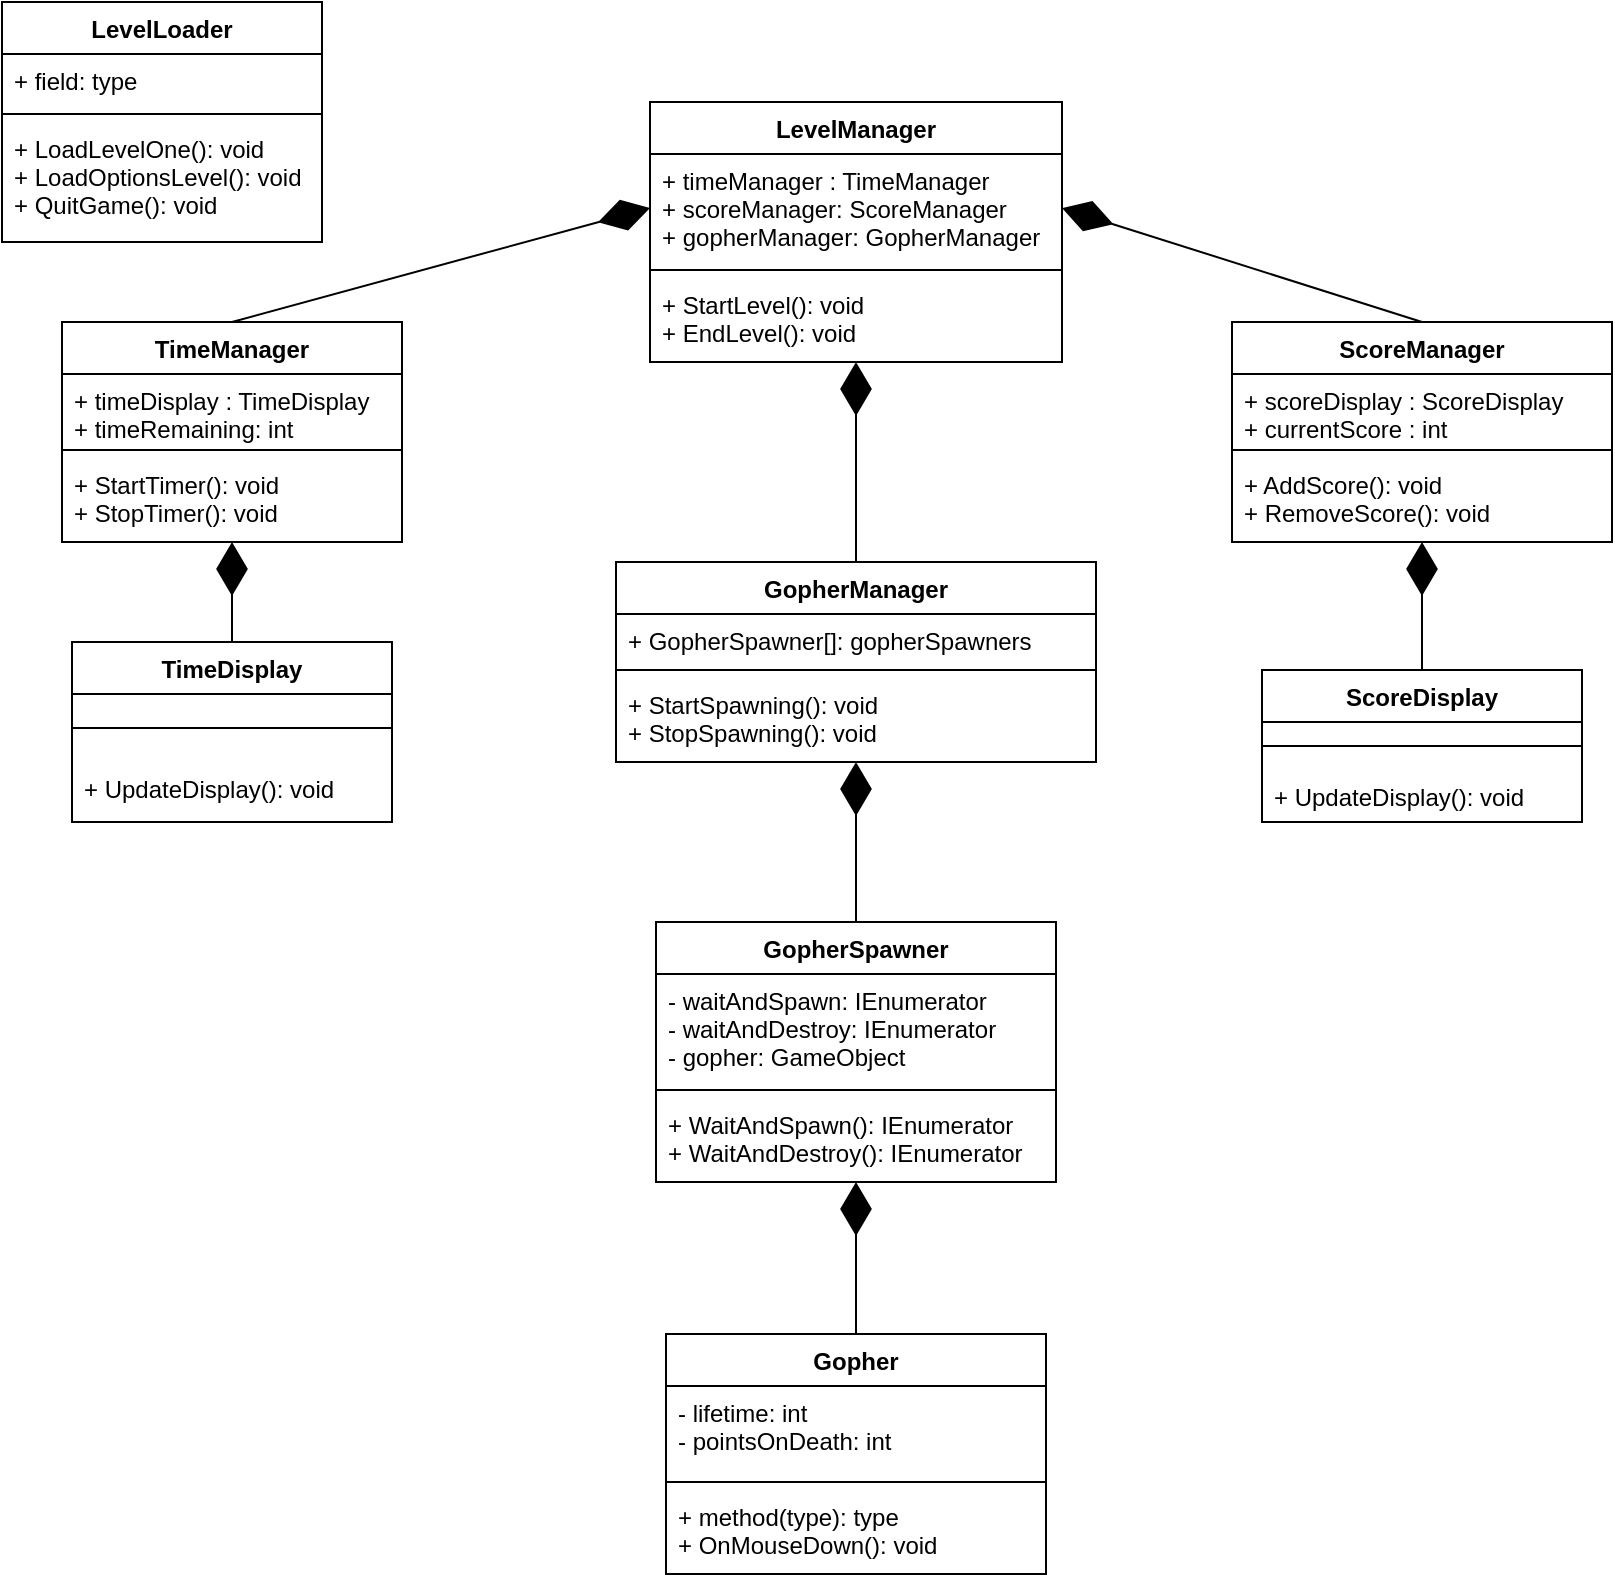 <mxfile version="13.6.2" type="device"><diagram id="C5RBs43oDa-KdzZeNtuy" name="Page-1"><mxGraphModel dx="1000" dy="1219" grid="1" gridSize="10" guides="1" tooltips="1" connect="1" arrows="1" fold="1" page="1" pageScale="1" pageWidth="827" pageHeight="1169" math="0" shadow="0"><root><mxCell id="WIyWlLk6GJQsqaUBKTNV-0"/><mxCell id="WIyWlLk6GJQsqaUBKTNV-1" parent="WIyWlLk6GJQsqaUBKTNV-0"/><mxCell id="X16dHfS0UVptEzfUmKts-0" value="LevelLoader" style="swimlane;fontStyle=1;align=center;verticalAlign=top;childLayout=stackLayout;horizontal=1;startSize=26;horizontalStack=0;resizeParent=1;resizeParentMax=0;resizeLast=0;collapsible=1;marginBottom=0;" vertex="1" parent="WIyWlLk6GJQsqaUBKTNV-1"><mxGeometry x="10" y="10" width="160" height="120" as="geometry"/></mxCell><mxCell id="X16dHfS0UVptEzfUmKts-1" value="+ field: type" style="text;strokeColor=none;fillColor=none;align=left;verticalAlign=top;spacingLeft=4;spacingRight=4;overflow=hidden;rotatable=0;points=[[0,0.5],[1,0.5]];portConstraint=eastwest;" vertex="1" parent="X16dHfS0UVptEzfUmKts-0"><mxGeometry y="26" width="160" height="26" as="geometry"/></mxCell><mxCell id="X16dHfS0UVptEzfUmKts-2" value="" style="line;strokeWidth=1;fillColor=none;align=left;verticalAlign=middle;spacingTop=-1;spacingLeft=3;spacingRight=3;rotatable=0;labelPosition=right;points=[];portConstraint=eastwest;" vertex="1" parent="X16dHfS0UVptEzfUmKts-0"><mxGeometry y="52" width="160" height="8" as="geometry"/></mxCell><mxCell id="X16dHfS0UVptEzfUmKts-3" value="+ LoadLevelOne(): void&#10;+ LoadOptionsLevel(): void&#10;+ QuitGame(): void" style="text;strokeColor=none;fillColor=none;align=left;verticalAlign=top;spacingLeft=4;spacingRight=4;overflow=hidden;rotatable=0;points=[[0,0.5],[1,0.5]];portConstraint=eastwest;" vertex="1" parent="X16dHfS0UVptEzfUmKts-0"><mxGeometry y="60" width="160" height="60" as="geometry"/></mxCell><mxCell id="X16dHfS0UVptEzfUmKts-8" value="LevelManager" style="swimlane;fontStyle=1;align=center;verticalAlign=top;childLayout=stackLayout;horizontal=1;startSize=26;horizontalStack=0;resizeParent=1;resizeParentMax=0;resizeLast=0;collapsible=1;marginBottom=0;" vertex="1" parent="WIyWlLk6GJQsqaUBKTNV-1"><mxGeometry x="334" y="60" width="206" height="130" as="geometry"/></mxCell><mxCell id="X16dHfS0UVptEzfUmKts-9" value="+ timeManager : TimeManager&#10;+ scoreManager: ScoreManager&#10;+ gopherManager: GopherManager" style="text;strokeColor=none;fillColor=none;align=left;verticalAlign=top;spacingLeft=4;spacingRight=4;overflow=hidden;rotatable=0;points=[[0,0.5],[1,0.5]];portConstraint=eastwest;" vertex="1" parent="X16dHfS0UVptEzfUmKts-8"><mxGeometry y="26" width="206" height="54" as="geometry"/></mxCell><mxCell id="X16dHfS0UVptEzfUmKts-10" value="" style="line;strokeWidth=1;fillColor=none;align=left;verticalAlign=middle;spacingTop=-1;spacingLeft=3;spacingRight=3;rotatable=0;labelPosition=right;points=[];portConstraint=eastwest;" vertex="1" parent="X16dHfS0UVptEzfUmKts-8"><mxGeometry y="80" width="206" height="8" as="geometry"/></mxCell><mxCell id="X16dHfS0UVptEzfUmKts-11" value="+ StartLevel(): void&#10;+ EndLevel(): void" style="text;strokeColor=none;fillColor=none;align=left;verticalAlign=top;spacingLeft=4;spacingRight=4;overflow=hidden;rotatable=0;points=[[0,0.5],[1,0.5]];portConstraint=eastwest;" vertex="1" parent="X16dHfS0UVptEzfUmKts-8"><mxGeometry y="88" width="206" height="42" as="geometry"/></mxCell><mxCell id="X16dHfS0UVptEzfUmKts-29" value="" style="endArrow=diamondThin;endFill=1;endSize=24;html=1;entryX=0;entryY=0.5;entryDx=0;entryDy=0;exitX=0.5;exitY=0;exitDx=0;exitDy=0;" edge="1" parent="WIyWlLk6GJQsqaUBKTNV-1" source="X16dHfS0UVptEzfUmKts-12" target="X16dHfS0UVptEzfUmKts-9"><mxGeometry width="160" relative="1" as="geometry"><mxPoint x="490" y="360" as="sourcePoint"/><mxPoint x="650" y="360" as="targetPoint"/></mxGeometry></mxCell><mxCell id="X16dHfS0UVptEzfUmKts-31" value="" style="endArrow=diamondThin;endFill=1;endSize=24;html=1;entryX=1;entryY=0.5;entryDx=0;entryDy=0;exitX=0.5;exitY=0;exitDx=0;exitDy=0;" edge="1" parent="WIyWlLk6GJQsqaUBKTNV-1" source="X16dHfS0UVptEzfUmKts-20" target="X16dHfS0UVptEzfUmKts-9"><mxGeometry width="160" relative="1" as="geometry"><mxPoint x="590" y="110" as="sourcePoint"/><mxPoint x="750" y="110" as="targetPoint"/></mxGeometry></mxCell><mxCell id="X16dHfS0UVptEzfUmKts-32" value="" style="endArrow=diamondThin;endFill=1;endSize=24;html=1;exitX=0.5;exitY=0;exitDx=0;exitDy=0;" edge="1" parent="WIyWlLk6GJQsqaUBKTNV-1" source="X16dHfS0UVptEzfUmKts-24" target="X16dHfS0UVptEzfUmKts-23"><mxGeometry width="160" relative="1" as="geometry"><mxPoint x="490" y="360" as="sourcePoint"/><mxPoint x="650" y="360" as="targetPoint"/></mxGeometry></mxCell><mxCell id="X16dHfS0UVptEzfUmKts-33" value="" style="endArrow=diamondThin;endFill=1;endSize=24;html=1;exitX=0.5;exitY=0;exitDx=0;exitDy=0;" edge="1" parent="WIyWlLk6GJQsqaUBKTNV-1" source="X16dHfS0UVptEzfUmKts-16" target="X16dHfS0UVptEzfUmKts-15"><mxGeometry width="160" relative="1" as="geometry"><mxPoint x="490" y="360" as="sourcePoint"/><mxPoint x="650" y="360" as="targetPoint"/></mxGeometry></mxCell><mxCell id="X16dHfS0UVptEzfUmKts-20" value="ScoreManager" style="swimlane;fontStyle=1;align=center;verticalAlign=top;childLayout=stackLayout;horizontal=1;startSize=26;horizontalStack=0;resizeParent=1;resizeParentMax=0;resizeLast=0;collapsible=1;marginBottom=0;" vertex="1" parent="WIyWlLk6GJQsqaUBKTNV-1"><mxGeometry x="625" y="170" width="190" height="110" as="geometry"/></mxCell><mxCell id="X16dHfS0UVptEzfUmKts-21" value="+ scoreDisplay : ScoreDisplay&#10;+ currentScore : int" style="text;strokeColor=none;fillColor=none;align=left;verticalAlign=top;spacingLeft=4;spacingRight=4;overflow=hidden;rotatable=0;points=[[0,0.5],[1,0.5]];portConstraint=eastwest;" vertex="1" parent="X16dHfS0UVptEzfUmKts-20"><mxGeometry y="26" width="190" height="34" as="geometry"/></mxCell><mxCell id="X16dHfS0UVptEzfUmKts-22" value="" style="line;strokeWidth=1;fillColor=none;align=left;verticalAlign=middle;spacingTop=-1;spacingLeft=3;spacingRight=3;rotatable=0;labelPosition=right;points=[];portConstraint=eastwest;" vertex="1" parent="X16dHfS0UVptEzfUmKts-20"><mxGeometry y="60" width="190" height="8" as="geometry"/></mxCell><mxCell id="X16dHfS0UVptEzfUmKts-23" value="+ AddScore(): void&#10;+ RemoveScore(): void" style="text;strokeColor=none;fillColor=none;align=left;verticalAlign=top;spacingLeft=4;spacingRight=4;overflow=hidden;rotatable=0;points=[[0,0.5],[1,0.5]];portConstraint=eastwest;" vertex="1" parent="X16dHfS0UVptEzfUmKts-20"><mxGeometry y="68" width="190" height="42" as="geometry"/></mxCell><mxCell id="X16dHfS0UVptEzfUmKts-46" value="" style="endArrow=diamondThin;endFill=1;endSize=24;html=1;exitX=0.5;exitY=0;exitDx=0;exitDy=0;" edge="1" parent="WIyWlLk6GJQsqaUBKTNV-1" source="X16dHfS0UVptEzfUmKts-34" target="X16dHfS0UVptEzfUmKts-11"><mxGeometry width="160" relative="1" as="geometry"><mxPoint x="490" y="360" as="sourcePoint"/><mxPoint x="433" y="180" as="targetPoint"/></mxGeometry></mxCell><mxCell id="X16dHfS0UVptEzfUmKts-47" value="" style="endArrow=diamondThin;endFill=1;endSize=24;html=1;" edge="1" parent="WIyWlLk6GJQsqaUBKTNV-1" source="X16dHfS0UVptEzfUmKts-38" target="X16dHfS0UVptEzfUmKts-37"><mxGeometry width="160" relative="1" as="geometry"><mxPoint x="577" y="370" as="sourcePoint"/><mxPoint x="737" y="370" as="targetPoint"/></mxGeometry></mxCell><mxCell id="X16dHfS0UVptEzfUmKts-48" value="" style="endArrow=diamondThin;endFill=1;endSize=24;html=1;exitX=0.5;exitY=0;exitDx=0;exitDy=0;" edge="1" parent="WIyWlLk6GJQsqaUBKTNV-1" source="X16dHfS0UVptEzfUmKts-42" target="X16dHfS0UVptEzfUmKts-41"><mxGeometry width="160" relative="1" as="geometry"><mxPoint x="490" y="376" as="sourcePoint"/><mxPoint x="440" y="546" as="targetPoint"/></mxGeometry></mxCell><mxCell id="X16dHfS0UVptEzfUmKts-12" value="TimeManager" style="swimlane;fontStyle=1;align=center;verticalAlign=top;childLayout=stackLayout;horizontal=1;startSize=26;horizontalStack=0;resizeParent=1;resizeParentMax=0;resizeLast=0;collapsible=1;marginBottom=0;" vertex="1" parent="WIyWlLk6GJQsqaUBKTNV-1"><mxGeometry x="40" y="170" width="170" height="110" as="geometry"><mxRectangle x="40" y="240" width="110" height="26" as="alternateBounds"/></mxGeometry></mxCell><mxCell id="X16dHfS0UVptEzfUmKts-13" value="+ timeDisplay : TimeDisplay&#10;+ timeRemaining: int" style="text;strokeColor=none;fillColor=none;align=left;verticalAlign=top;spacingLeft=4;spacingRight=4;overflow=hidden;rotatable=0;points=[[0,0.5],[1,0.5]];portConstraint=eastwest;" vertex="1" parent="X16dHfS0UVptEzfUmKts-12"><mxGeometry y="26" width="170" height="34" as="geometry"/></mxCell><mxCell id="X16dHfS0UVptEzfUmKts-14" value="" style="line;strokeWidth=1;fillColor=none;align=left;verticalAlign=middle;spacingTop=-1;spacingLeft=3;spacingRight=3;rotatable=0;labelPosition=right;points=[];portConstraint=eastwest;" vertex="1" parent="X16dHfS0UVptEzfUmKts-12"><mxGeometry y="60" width="170" height="8" as="geometry"/></mxCell><mxCell id="X16dHfS0UVptEzfUmKts-15" value="+ StartTimer(): void&#10;+ StopTimer(): void" style="text;strokeColor=none;fillColor=none;align=left;verticalAlign=top;spacingLeft=4;spacingRight=4;overflow=hidden;rotatable=0;points=[[0,0.5],[1,0.5]];portConstraint=eastwest;" vertex="1" parent="X16dHfS0UVptEzfUmKts-12"><mxGeometry y="68" width="170" height="42" as="geometry"/></mxCell><mxCell id="X16dHfS0UVptEzfUmKts-16" value="TimeDisplay" style="swimlane;fontStyle=1;align=center;verticalAlign=top;childLayout=stackLayout;horizontal=1;startSize=26;horizontalStack=0;resizeParent=1;resizeParentMax=0;resizeLast=0;collapsible=1;marginBottom=0;" vertex="1" parent="WIyWlLk6GJQsqaUBKTNV-1"><mxGeometry x="45" y="330" width="160" height="90" as="geometry"/></mxCell><mxCell id="X16dHfS0UVptEzfUmKts-18" value="" style="line;strokeWidth=1;fillColor=none;align=left;verticalAlign=middle;spacingTop=-1;spacingLeft=3;spacingRight=3;rotatable=0;labelPosition=right;points=[];portConstraint=eastwest;" vertex="1" parent="X16dHfS0UVptEzfUmKts-16"><mxGeometry y="26" width="160" height="34" as="geometry"/></mxCell><mxCell id="X16dHfS0UVptEzfUmKts-19" value="+ UpdateDisplay(): void" style="text;strokeColor=none;fillColor=none;align=left;verticalAlign=top;spacingLeft=4;spacingRight=4;overflow=hidden;rotatable=0;points=[[0,0.5],[1,0.5]];portConstraint=eastwest;" vertex="1" parent="X16dHfS0UVptEzfUmKts-16"><mxGeometry y="60" width="160" height="30" as="geometry"/></mxCell><mxCell id="X16dHfS0UVptEzfUmKts-24" value="ScoreDisplay" style="swimlane;fontStyle=1;align=center;verticalAlign=top;childLayout=stackLayout;horizontal=1;startSize=26;horizontalStack=0;resizeParent=1;resizeParentMax=0;resizeLast=0;collapsible=1;marginBottom=0;" vertex="1" parent="WIyWlLk6GJQsqaUBKTNV-1"><mxGeometry x="640" y="344" width="160" height="76" as="geometry"/></mxCell><mxCell id="X16dHfS0UVptEzfUmKts-26" value="" style="line;strokeWidth=1;fillColor=none;align=left;verticalAlign=middle;spacingTop=-1;spacingLeft=3;spacingRight=3;rotatable=0;labelPosition=right;points=[];portConstraint=eastwest;" vertex="1" parent="X16dHfS0UVptEzfUmKts-24"><mxGeometry y="26" width="160" height="24" as="geometry"/></mxCell><mxCell id="X16dHfS0UVptEzfUmKts-27" value="+ UpdateDisplay(): void" style="text;strokeColor=none;fillColor=none;align=left;verticalAlign=top;spacingLeft=4;spacingRight=4;overflow=hidden;rotatable=0;points=[[0,0.5],[1,0.5]];portConstraint=eastwest;" vertex="1" parent="X16dHfS0UVptEzfUmKts-24"><mxGeometry y="50" width="160" height="26" as="geometry"/></mxCell><mxCell id="X16dHfS0UVptEzfUmKts-34" value="GopherManager" style="swimlane;fontStyle=1;align=center;verticalAlign=top;childLayout=stackLayout;horizontal=1;startSize=26;horizontalStack=0;resizeParent=1;resizeParentMax=0;resizeLast=0;collapsible=1;marginBottom=0;" vertex="1" parent="WIyWlLk6GJQsqaUBKTNV-1"><mxGeometry x="317" y="290" width="240" height="100" as="geometry"/></mxCell><mxCell id="X16dHfS0UVptEzfUmKts-35" value="+ GopherSpawner[]: gopherSpawners" style="text;strokeColor=none;fillColor=none;align=left;verticalAlign=top;spacingLeft=4;spacingRight=4;overflow=hidden;rotatable=0;points=[[0,0.5],[1,0.5]];portConstraint=eastwest;" vertex="1" parent="X16dHfS0UVptEzfUmKts-34"><mxGeometry y="26" width="240" height="24" as="geometry"/></mxCell><mxCell id="X16dHfS0UVptEzfUmKts-36" value="" style="line;strokeWidth=1;fillColor=none;align=left;verticalAlign=middle;spacingTop=-1;spacingLeft=3;spacingRight=3;rotatable=0;labelPosition=right;points=[];portConstraint=eastwest;" vertex="1" parent="X16dHfS0UVptEzfUmKts-34"><mxGeometry y="50" width="240" height="8" as="geometry"/></mxCell><mxCell id="X16dHfS0UVptEzfUmKts-37" value="+ StartSpawning(): void&#10;+ StopSpawning(): void" style="text;strokeColor=none;fillColor=none;align=left;verticalAlign=top;spacingLeft=4;spacingRight=4;overflow=hidden;rotatable=0;points=[[0,0.5],[1,0.5]];portConstraint=eastwest;" vertex="1" parent="X16dHfS0UVptEzfUmKts-34"><mxGeometry y="58" width="240" height="42" as="geometry"/></mxCell><mxCell id="X16dHfS0UVptEzfUmKts-38" value="GopherSpawner" style="swimlane;fontStyle=1;align=center;verticalAlign=top;childLayout=stackLayout;horizontal=1;startSize=26;horizontalStack=0;resizeParent=1;resizeParentMax=0;resizeLast=0;collapsible=1;marginBottom=0;" vertex="1" parent="WIyWlLk6GJQsqaUBKTNV-1"><mxGeometry x="337" y="470" width="200" height="130" as="geometry"/></mxCell><mxCell id="X16dHfS0UVptEzfUmKts-39" value="- waitAndSpawn: IEnumerator&#10;- waitAndDestroy: IEnumerator&#10;- gopher: GameObject" style="text;strokeColor=none;fillColor=none;align=left;verticalAlign=top;spacingLeft=4;spacingRight=4;overflow=hidden;rotatable=0;points=[[0,0.5],[1,0.5]];portConstraint=eastwest;" vertex="1" parent="X16dHfS0UVptEzfUmKts-38"><mxGeometry y="26" width="200" height="54" as="geometry"/></mxCell><mxCell id="X16dHfS0UVptEzfUmKts-40" value="" style="line;strokeWidth=1;fillColor=none;align=left;verticalAlign=middle;spacingTop=-1;spacingLeft=3;spacingRight=3;rotatable=0;labelPosition=right;points=[];portConstraint=eastwest;" vertex="1" parent="X16dHfS0UVptEzfUmKts-38"><mxGeometry y="80" width="200" height="8" as="geometry"/></mxCell><mxCell id="X16dHfS0UVptEzfUmKts-41" value="+ WaitAndSpawn(): IEnumerator&#10;+ WaitAndDestroy(): IEnumerator" style="text;strokeColor=none;fillColor=none;align=left;verticalAlign=top;spacingLeft=4;spacingRight=4;overflow=hidden;rotatable=0;points=[[0,0.5],[1,0.5]];portConstraint=eastwest;" vertex="1" parent="X16dHfS0UVptEzfUmKts-38"><mxGeometry y="88" width="200" height="42" as="geometry"/></mxCell><mxCell id="X16dHfS0UVptEzfUmKts-42" value="Gopher" style="swimlane;fontStyle=1;align=center;verticalAlign=top;childLayout=stackLayout;horizontal=1;startSize=26;horizontalStack=0;resizeParent=1;resizeParentMax=0;resizeLast=0;collapsible=1;marginBottom=0;" vertex="1" parent="WIyWlLk6GJQsqaUBKTNV-1"><mxGeometry x="342" y="676" width="190" height="120" as="geometry"/></mxCell><mxCell id="X16dHfS0UVptEzfUmKts-43" value="- lifetime: int&#10;- pointsOnDeath: int" style="text;strokeColor=none;fillColor=none;align=left;verticalAlign=top;spacingLeft=4;spacingRight=4;overflow=hidden;rotatable=0;points=[[0,0.5],[1,0.5]];portConstraint=eastwest;" vertex="1" parent="X16dHfS0UVptEzfUmKts-42"><mxGeometry y="26" width="190" height="44" as="geometry"/></mxCell><mxCell id="X16dHfS0UVptEzfUmKts-44" value="" style="line;strokeWidth=1;fillColor=none;align=left;verticalAlign=middle;spacingTop=-1;spacingLeft=3;spacingRight=3;rotatable=0;labelPosition=right;points=[];portConstraint=eastwest;" vertex="1" parent="X16dHfS0UVptEzfUmKts-42"><mxGeometry y="70" width="190" height="8" as="geometry"/></mxCell><mxCell id="X16dHfS0UVptEzfUmKts-45" value="+ method(type): type&#10;+ OnMouseDown(): void" style="text;strokeColor=none;fillColor=none;align=left;verticalAlign=top;spacingLeft=4;spacingRight=4;overflow=hidden;rotatable=0;points=[[0,0.5],[1,0.5]];portConstraint=eastwest;" vertex="1" parent="X16dHfS0UVptEzfUmKts-42"><mxGeometry y="78" width="190" height="42" as="geometry"/></mxCell></root></mxGraphModel></diagram></mxfile>